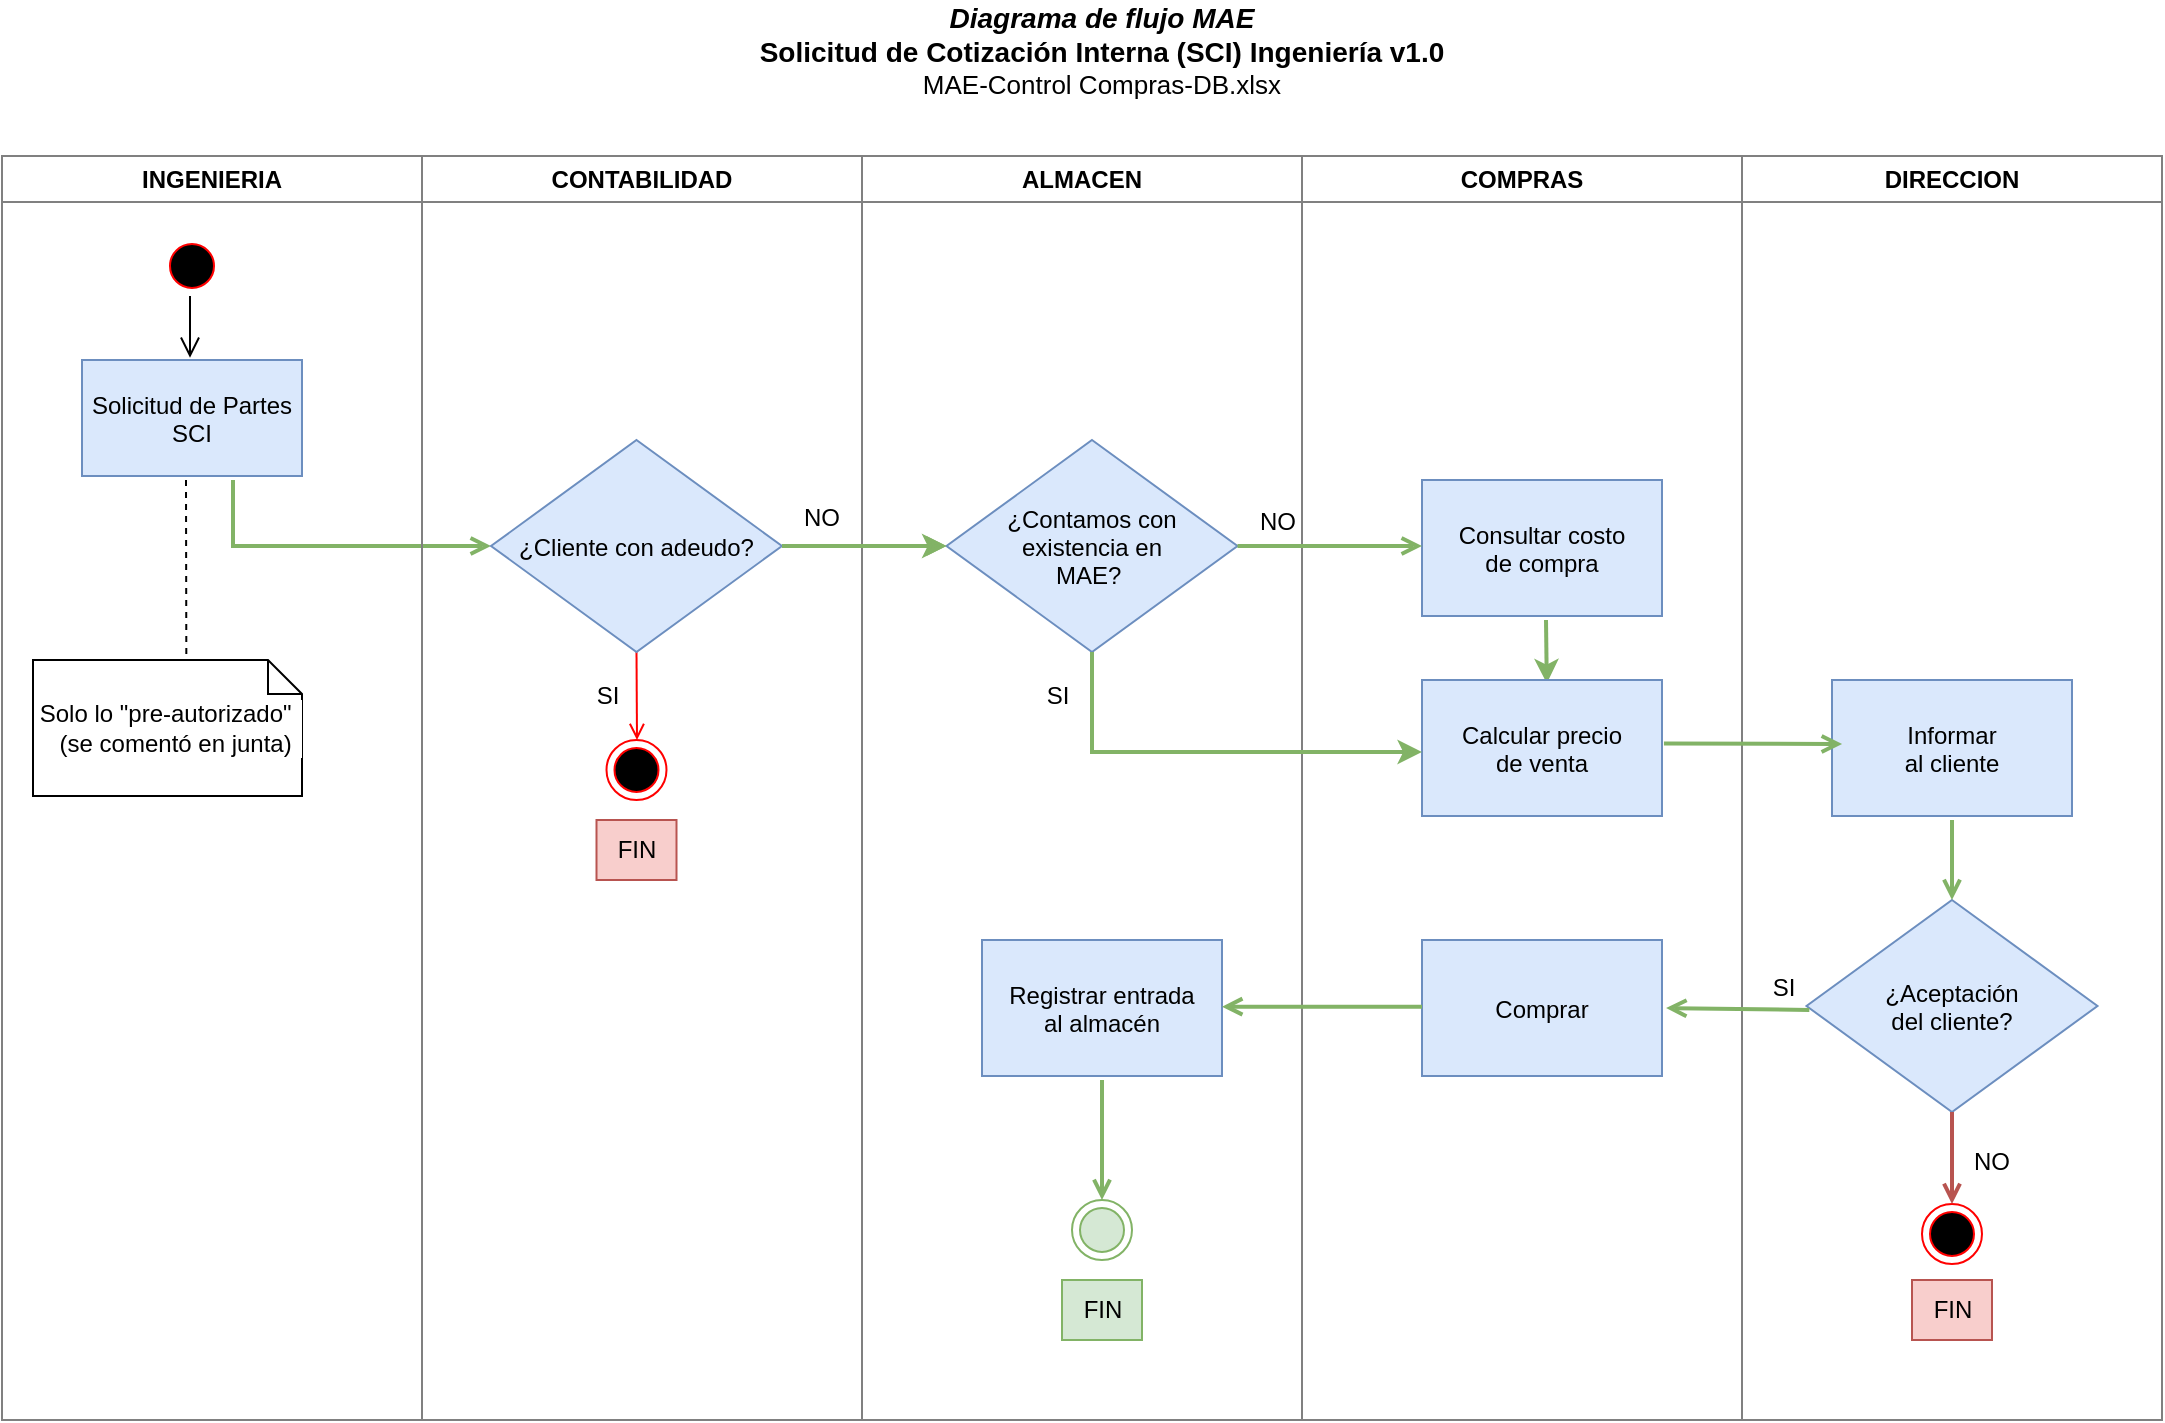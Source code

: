 <mxfile version="20.7.4" type="github">
  <diagram name="Page-1" id="e7e014a7-5840-1c2e-5031-d8a46d1fe8dd">
    <mxGraphModel dx="1217" dy="769" grid="1" gridSize="10" guides="1" tooltips="1" connect="1" arrows="1" fold="1" page="1" pageScale="1" pageWidth="1100" pageHeight="850" background="none" math="0" shadow="0">
      <root>
        <mxCell id="0" />
        <mxCell id="1" parent="0" />
        <mxCell id="2" value="INGENIERIA" style="swimlane;whiteSpace=wrap;strokeColor=#808080;" parent="1" vertex="1">
          <mxGeometry x="10" y="128" width="210" height="632" as="geometry" />
        </mxCell>
        <mxCell id="5" value="" style="ellipse;shape=startState;fillColor=#000000;strokeColor=#ff0000;" parent="2" vertex="1">
          <mxGeometry x="80" y="40" width="30" height="30" as="geometry" />
        </mxCell>
        <mxCell id="6" value="" style="edgeStyle=elbowEdgeStyle;elbow=horizontal;verticalAlign=bottom;endArrow=open;endSize=8;endFill=1;rounded=0;entryX=0.49;entryY=-0.02;entryDx=0;entryDy=0;entryPerimeter=0;" parent="2" source="5" target="7" edge="1">
          <mxGeometry x="100" y="40" as="geometry">
            <mxPoint x="115" y="110" as="targetPoint" />
          </mxGeometry>
        </mxCell>
        <mxCell id="7" value="Solicitud de Partes&#xa;SCI" style="fillColor=#dae8fc;strokeColor=#6c8ebf;" parent="2" vertex="1">
          <mxGeometry x="40" y="102" width="110" height="58" as="geometry" />
        </mxCell>
        <mxCell id="9" value="" style="endArrow=open;endFill=1;rounded=0;edgeStyle=orthogonalEdgeStyle;entryX=0;entryY=0.5;entryDx=0;entryDy=0;fillColor=#d5e8d4;strokeColor=#82b366;strokeWidth=2;" parent="2" target="21" edge="1">
          <mxGeometry x="1" y="-30" relative="1" as="geometry">
            <mxPoint x="115.5" y="162" as="sourcePoint" />
            <mxPoint x="240" y="195" as="targetPoint" />
            <Array as="points">
              <mxPoint x="116" y="195" />
            </Array>
            <mxPoint x="30" y="30" as="offset" />
          </mxGeometry>
        </mxCell>
        <mxCell id="XVA_VInoDTC9KtE7WLV4-41" value="Solo lo &quot;pre-autorizado&quot;    (se comentó en junta)" style="shape=note;whiteSpace=wrap;size=17;labelBackgroundColor=default;" parent="2" vertex="1">
          <mxGeometry x="15.5" y="252" width="134.5" height="68" as="geometry" />
        </mxCell>
        <mxCell id="XVA_VInoDTC9KtE7WLV4-42" value="" style="endArrow=none;endFill=0;rounded=0;dashed=1;entryX=0.57;entryY=-0.04;entryDx=0;entryDy=0;entryPerimeter=0;" parent="2" target="XVA_VInoDTC9KtE7WLV4-41" edge="1">
          <mxGeometry relative="1" as="geometry">
            <mxPoint x="92" y="162" as="sourcePoint" />
            <mxPoint x="75.5" y="232" as="targetPoint" />
          </mxGeometry>
        </mxCell>
        <mxCell id="3" value="CONTABILIDAD" style="swimlane;whiteSpace=wrap;strokeColor=#808080;" parent="1" vertex="1">
          <mxGeometry x="220" y="128" width="220" height="632" as="geometry" />
        </mxCell>
        <mxCell id="19" value="" style="endArrow=open;strokeColor=#FF0000;endFill=1;rounded=0;exitX=0.5;exitY=1;exitDx=0;exitDy=0;" parent="3" source="21" edge="1">
          <mxGeometry x="-0.381" y="-22" relative="1" as="geometry">
            <mxPoint x="104.5" y="242" as="sourcePoint" />
            <mxPoint x="107.5" y="292" as="targetPoint" />
            <mxPoint as="offset" />
          </mxGeometry>
        </mxCell>
        <mxCell id="21" value="&#xa;¿Cliente con adeudo?&#xa;" style="rhombus;fillColor=#dae8fc;strokeColor=#6c8ebf;fontStyle=0" parent="3" vertex="1">
          <mxGeometry x="34.5" y="142" width="145.5" height="106" as="geometry" />
        </mxCell>
        <mxCell id="XVA_VInoDTC9KtE7WLV4-43" value="SI" style="text;html=1;strokeColor=none;fillColor=none;align=center;verticalAlign=middle;whiteSpace=wrap;rounded=0;labelBackgroundColor=default;" parent="3" vertex="1">
          <mxGeometry x="74.5" y="255" width="35.5" height="30" as="geometry" />
        </mxCell>
        <mxCell id="XVA_VInoDTC9KtE7WLV4-44" style="edgeStyle=none;rounded=0;orthogonalLoop=1;jettySize=auto;html=1;exitX=0;exitY=0;exitDx=0;exitDy=0;" parent="3" source="XVA_VInoDTC9KtE7WLV4-43" target="XVA_VInoDTC9KtE7WLV4-43" edge="1">
          <mxGeometry relative="1" as="geometry" />
        </mxCell>
        <mxCell id="XVA_VInoDTC9KtE7WLV4-45" value="" style="ellipse;shape=endState;fillColor=#000000;strokeColor=#ff0000" parent="3" vertex="1">
          <mxGeometry x="92.25" y="292" width="30" height="30" as="geometry" />
        </mxCell>
        <mxCell id="XVA_VInoDTC9KtE7WLV4-46" value="NO" style="text;html=1;strokeColor=none;fillColor=none;align=center;verticalAlign=middle;whiteSpace=wrap;rounded=0;labelBackgroundColor=default;" parent="3" vertex="1">
          <mxGeometry x="180" y="170" width="40" height="22" as="geometry" />
        </mxCell>
        <mxCell id="XVA_VInoDTC9KtE7WLV4-52" value="FIN" style="text;html=1;align=center;verticalAlign=middle;resizable=0;points=[];autosize=1;strokeColor=#b85450;fillColor=#f8cecc;" parent="3" vertex="1">
          <mxGeometry x="87.25" y="332" width="40" height="30" as="geometry" />
        </mxCell>
        <mxCell id="4" value="ALMACEN" style="swimlane;whiteSpace=wrap;strokeColor=#808080;" parent="1" vertex="1">
          <mxGeometry x="440" y="128" width="220" height="632" as="geometry" />
        </mxCell>
        <mxCell id="XVA_VInoDTC9KtE7WLV4-48" value="¿Contamos con &#xa;existencia en&#xa;MAE? " style="rhombus;fillColor=#dae8fc;strokeColor=#6c8ebf;" parent="4" vertex="1">
          <mxGeometry x="42.25" y="142" width="145.5" height="106" as="geometry" />
        </mxCell>
        <mxCell id="XVA_VInoDTC9KtE7WLV4-50" value="SI" style="text;html=1;strokeColor=none;fillColor=none;align=center;verticalAlign=middle;whiteSpace=wrap;rounded=0;labelBackgroundColor=default;" parent="4" vertex="1">
          <mxGeometry x="80" y="255" width="35.5" height="30" as="geometry" />
        </mxCell>
        <mxCell id="yytBmUqTXYSyMEymjY1x-31" value="NO" style="text;html=1;strokeColor=none;fillColor=none;align=center;verticalAlign=middle;whiteSpace=wrap;rounded=0;labelBackgroundColor=default;" vertex="1" parent="4">
          <mxGeometry x="187.75" y="172" width="40" height="22" as="geometry" />
        </mxCell>
        <mxCell id="yytBmUqTXYSyMEymjY1x-59" value="Registrar entrada&#xa;al almacén" style="fillColor=#dae8fc;strokeColor=#6c8ebf;" vertex="1" parent="4">
          <mxGeometry x="60" y="392" width="120" height="68" as="geometry" />
        </mxCell>
        <mxCell id="yytBmUqTXYSyMEymjY1x-61" value="FIN" style="text;html=1;align=center;verticalAlign=middle;resizable=0;points=[];autosize=1;strokeColor=#82b366;fillColor=#d5e8d4;" vertex="1" parent="4">
          <mxGeometry x="100" y="562" width="40" height="30" as="geometry" />
        </mxCell>
        <mxCell id="yytBmUqTXYSyMEymjY1x-63" value="" style="ellipse;shape=endState;fillColor=#d5e8d4;strokeColor=#82b366;" vertex="1" parent="4">
          <mxGeometry x="105" y="522" width="30" height="30" as="geometry" />
        </mxCell>
        <mxCell id="yytBmUqTXYSyMEymjY1x-62" value="" style="endArrow=open;strokeColor=#82b366;endFill=1;rounded=0;fillColor=#d5e8d4;strokeWidth=2;entryX=0.5;entryY=0;entryDx=0;entryDy=0;" edge="1" parent="4" target="yytBmUqTXYSyMEymjY1x-63">
          <mxGeometry x="1" y="-30" relative="1" as="geometry">
            <mxPoint x="120" y="462" as="sourcePoint" />
            <mxPoint x="150" y="502" as="targetPoint" />
            <mxPoint x="30" y="30" as="offset" />
            <Array as="points" />
          </mxGeometry>
        </mxCell>
        <mxCell id="XVA_VInoDTC9KtE7WLV4-47" value="" style="endArrow=open;endFill=1;rounded=0;exitX=1;exitY=0.5;exitDx=0;exitDy=0;entryX=0;entryY=0.5;entryDx=0;entryDy=0;fillColor=#d5e8d4;strokeColor=#82b366;strokeWidth=2;" parent="1" source="21" target="XVA_VInoDTC9KtE7WLV4-48" edge="1">
          <mxGeometry x="1" y="-30" relative="1" as="geometry">
            <mxPoint x="470" y="323" as="sourcePoint" />
            <mxPoint x="530" y="323" as="targetPoint" />
            <mxPoint x="30" y="30" as="offset" />
          </mxGeometry>
        </mxCell>
        <mxCell id="yytBmUqTXYSyMEymjY1x-21" value="COMPRAS" style="swimlane;whiteSpace=wrap;strokeColor=#808080;" vertex="1" parent="1">
          <mxGeometry x="660" y="128" width="220" height="632" as="geometry" />
        </mxCell>
        <mxCell id="yytBmUqTXYSyMEymjY1x-29" value="Consultar costo &#xa;de compra" style="fillColor=#dae8fc;strokeColor=#6c8ebf;" vertex="1" parent="yytBmUqTXYSyMEymjY1x-21">
          <mxGeometry x="60" y="162" width="120" height="68" as="geometry" />
        </mxCell>
        <mxCell id="yytBmUqTXYSyMEymjY1x-32" value="Comprar" style="fillColor=#dae8fc;strokeColor=#6c8ebf;" vertex="1" parent="yytBmUqTXYSyMEymjY1x-21">
          <mxGeometry x="60" y="392" width="120" height="68" as="geometry" />
        </mxCell>
        <mxCell id="yytBmUqTXYSyMEymjY1x-50" value="" style="edgeStyle=orthogonalEdgeStyle;rounded=0;orthogonalLoop=1;jettySize=auto;html=1;strokeWidth=2;entryX=0.52;entryY=0.025;entryDx=0;entryDy=0;entryPerimeter=0;fillColor=#d5e8d4;strokeColor=#82b366;" edge="1" parent="yytBmUqTXYSyMEymjY1x-21" target="yytBmUqTXYSyMEymjY1x-35">
          <mxGeometry relative="1" as="geometry">
            <mxPoint x="122" y="232" as="sourcePoint" />
          </mxGeometry>
        </mxCell>
        <mxCell id="yytBmUqTXYSyMEymjY1x-35" value="Calcular precio &#xa;de venta" style="fillColor=#dae8fc;strokeColor=#6c8ebf;" vertex="1" parent="yytBmUqTXYSyMEymjY1x-21">
          <mxGeometry x="60" y="262" width="120" height="68" as="geometry" />
        </mxCell>
        <mxCell id="yytBmUqTXYSyMEymjY1x-25" value="DIRECCION" style="swimlane;whiteSpace=wrap;strokeColor=#808080;" vertex="1" parent="1">
          <mxGeometry x="880" y="128" width="210" height="632" as="geometry" />
        </mxCell>
        <mxCell id="yytBmUqTXYSyMEymjY1x-26" value="¿Aceptación &#xa;del cliente?" style="rhombus;fillColor=#dae8fc;strokeColor=#6c8ebf;" vertex="1" parent="yytBmUqTXYSyMEymjY1x-25">
          <mxGeometry x="32.25" y="372" width="145.5" height="106" as="geometry" />
        </mxCell>
        <mxCell id="yytBmUqTXYSyMEymjY1x-43" value="Informar &#xa;al cliente" style="fillColor=#dae8fc;strokeColor=#6c8ebf;" vertex="1" parent="yytBmUqTXYSyMEymjY1x-25">
          <mxGeometry x="45" y="262" width="120" height="68" as="geometry" />
        </mxCell>
        <mxCell id="yytBmUqTXYSyMEymjY1x-52" value="" style="endArrow=open;strokeColor=#82b366;endFill=1;rounded=0;fillColor=#d5e8d4;strokeWidth=2;entryX=0.5;entryY=0;entryDx=0;entryDy=0;" edge="1" parent="yytBmUqTXYSyMEymjY1x-25">
          <mxGeometry x="1" y="-30" relative="1" as="geometry">
            <mxPoint x="105" y="332" as="sourcePoint" />
            <mxPoint x="105" y="372" as="targetPoint" />
            <mxPoint x="30" y="30" as="offset" />
            <Array as="points" />
          </mxGeometry>
        </mxCell>
        <mxCell id="yytBmUqTXYSyMEymjY1x-53" value="SI" style="text;html=1;strokeColor=none;fillColor=none;align=center;verticalAlign=middle;whiteSpace=wrap;rounded=0;labelBackgroundColor=default;" vertex="1" parent="yytBmUqTXYSyMEymjY1x-25">
          <mxGeometry y="400" width="42.25" height="32" as="geometry" />
        </mxCell>
        <mxCell id="yytBmUqTXYSyMEymjY1x-54" value="NO" style="text;html=1;strokeColor=none;fillColor=none;align=center;verticalAlign=middle;whiteSpace=wrap;rounded=0;labelBackgroundColor=default;" vertex="1" parent="yytBmUqTXYSyMEymjY1x-25">
          <mxGeometry x="110" y="492" width="30" height="22" as="geometry" />
        </mxCell>
        <mxCell id="yytBmUqTXYSyMEymjY1x-55" value="" style="ellipse;shape=endState;fillColor=#000000;strokeColor=#ff0000" vertex="1" parent="yytBmUqTXYSyMEymjY1x-25">
          <mxGeometry x="90" y="524" width="30" height="30" as="geometry" />
        </mxCell>
        <mxCell id="yytBmUqTXYSyMEymjY1x-56" value="" style="endArrow=open;strokeColor=#b85450;endFill=1;rounded=0;fillColor=#f8cecc;strokeWidth=2;entryX=0.5;entryY=0;entryDx=0;entryDy=0;exitX=0.5;exitY=1;exitDx=0;exitDy=0;" edge="1" parent="yytBmUqTXYSyMEymjY1x-25" source="yytBmUqTXYSyMEymjY1x-26" target="yytBmUqTXYSyMEymjY1x-55">
          <mxGeometry x="1" y="-30" relative="1" as="geometry">
            <mxPoint x="125" y="342" as="sourcePoint" />
            <mxPoint x="125" y="392" as="targetPoint" />
            <mxPoint x="30" y="30" as="offset" />
            <Array as="points" />
          </mxGeometry>
        </mxCell>
        <mxCell id="yytBmUqTXYSyMEymjY1x-60" value="FIN" style="text;html=1;align=center;verticalAlign=middle;resizable=0;points=[];autosize=1;strokeColor=#b85450;fillColor=#f8cecc;" vertex="1" parent="yytBmUqTXYSyMEymjY1x-25">
          <mxGeometry x="85" y="562" width="40" height="30" as="geometry" />
        </mxCell>
        <mxCell id="yytBmUqTXYSyMEymjY1x-30" value="" style="edgeStyle=orthogonalEdgeStyle;rounded=0;orthogonalLoop=1;jettySize=auto;html=1;strokeWidth=2;fillColor=#d5e8d4;strokeColor=#82b366;" edge="1" parent="1" source="21" target="XVA_VInoDTC9KtE7WLV4-48">
          <mxGeometry relative="1" as="geometry" />
        </mxCell>
        <mxCell id="XVA_VInoDTC9KtE7WLV4-49" value="" style="endArrow=open;strokeColor=#82b366;endFill=1;rounded=0;fillColor=#d5e8d4;strokeWidth=2;" parent="1" edge="1" source="XVA_VInoDTC9KtE7WLV4-48">
          <mxGeometry x="1" y="-30" relative="1" as="geometry">
            <mxPoint x="607.75" y="322.5" as="sourcePoint" />
            <mxPoint x="720" y="323" as="targetPoint" />
            <mxPoint x="30" y="30" as="offset" />
          </mxGeometry>
        </mxCell>
        <mxCell id="yytBmUqTXYSyMEymjY1x-42" value="" style="edgeStyle=none;orthogonalLoop=1;jettySize=auto;html=1;rounded=0;strokeWidth=2;fillColor=#d5e8d4;strokeColor=#82b366;exitX=0.5;exitY=1;exitDx=0;exitDy=0;" edge="1" parent="1" source="XVA_VInoDTC9KtE7WLV4-48">
          <mxGeometry width="100" relative="1" as="geometry">
            <mxPoint x="790" y="500" as="sourcePoint" />
            <mxPoint x="720" y="426" as="targetPoint" />
            <Array as="points">
              <mxPoint x="555" y="426" />
            </Array>
          </mxGeometry>
        </mxCell>
        <mxCell id="yytBmUqTXYSyMEymjY1x-58" value="" style="endArrow=open;strokeColor=#82b366;endFill=1;rounded=0;fillColor=#d5e8d4;strokeWidth=2;entryX=1;entryY=0.49;entryDx=0;entryDy=0;entryPerimeter=0;exitX=0;exitY=0.49;exitDx=0;exitDy=0;exitPerimeter=0;" edge="1" parent="1" source="yytBmUqTXYSyMEymjY1x-32" target="yytBmUqTXYSyMEymjY1x-59">
          <mxGeometry x="1" y="-30" relative="1" as="geometry">
            <mxPoint x="744.04" y="553.29" as="sourcePoint" />
            <mxPoint x="660" y="553.578" as="targetPoint" />
            <mxPoint x="30" y="30" as="offset" />
            <Array as="points" />
          </mxGeometry>
        </mxCell>
        <mxCell id="yytBmUqTXYSyMEymjY1x-23" value="" style="endArrow=open;strokeColor=#82b366;endFill=1;rounded=0;exitX=1.008;exitY=0.466;exitDx=0;exitDy=0;exitPerimeter=0;fillColor=#d5e8d4;strokeWidth=2;entryX=0.042;entryY=0.471;entryDx=0;entryDy=0;entryPerimeter=0;" edge="1" parent="1" source="yytBmUqTXYSyMEymjY1x-35" target="yytBmUqTXYSyMEymjY1x-43">
          <mxGeometry x="1" y="-30" relative="1" as="geometry">
            <mxPoint x="867.75" y="322.5" as="sourcePoint" />
            <mxPoint x="890" y="422" as="targetPoint" />
            <mxPoint x="30" y="30" as="offset" />
            <Array as="points" />
          </mxGeometry>
        </mxCell>
        <mxCell id="yytBmUqTXYSyMEymjY1x-67" value="&lt;b&gt;&lt;font style=&quot;font-size: 14px;&quot;&gt;&lt;i&gt;Diagrama de flujo MAE &lt;/i&gt;&lt;/font&gt;&lt;/b&gt;&lt;br&gt;&lt;font style=&quot;font-size: 14px;&quot;&gt;&lt;b style=&quot;&quot;&gt;Solicitud de Cotización Interna (SCI) Ingeniería v1.0&lt;/b&gt;&lt;/font&gt;&lt;br&gt;&lt;font style=&quot;font-size: 13px;&quot;&gt;MAE-Control Compras-DB.xlsx&lt;/font&gt;" style="text;html=1;strokeColor=none;fillColor=none;align=center;verticalAlign=middle;whiteSpace=wrap;rounded=0;" vertex="1" parent="1">
          <mxGeometry x="220" y="50" width="680" height="50" as="geometry" />
        </mxCell>
        <mxCell id="yytBmUqTXYSyMEymjY1x-51" value="" style="endArrow=open;strokeColor=#82b366;endFill=1;rounded=0;fillColor=#d5e8d4;strokeWidth=2;entryX=1.017;entryY=0.5;entryDx=0;entryDy=0;entryPerimeter=0;exitX=0.758;exitY=1.167;exitDx=0;exitDy=0;exitPerimeter=0;" edge="1" parent="1">
          <mxGeometry x="1" y="-30" relative="1" as="geometry">
            <mxPoint x="913.659" y="555.01" as="sourcePoint" />
            <mxPoint x="842.04" y="554" as="targetPoint" />
            <mxPoint x="30" y="30" as="offset" />
            <Array as="points" />
          </mxGeometry>
        </mxCell>
      </root>
    </mxGraphModel>
  </diagram>
</mxfile>
